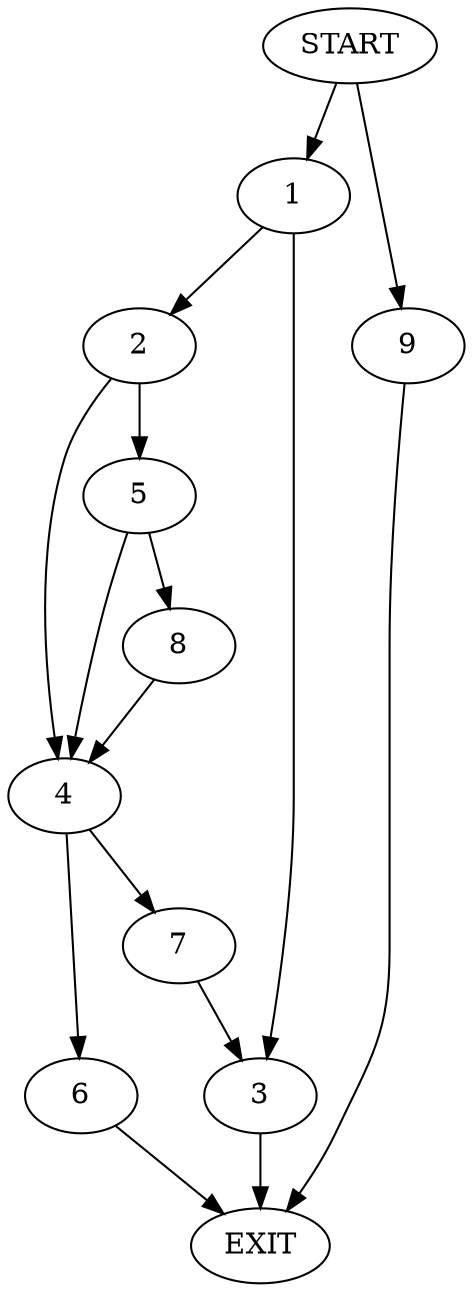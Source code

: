 digraph {
0 [label="START"]
10 [label="EXIT"]
0 -> 1
1 -> 2
1 -> 3
2 -> 4
2 -> 5
3 -> 10
4 -> 6
4 -> 7
5 -> 4
5 -> 8
8 -> 4
6 -> 10
7 -> 3
0 -> 9
9 -> 10
}
